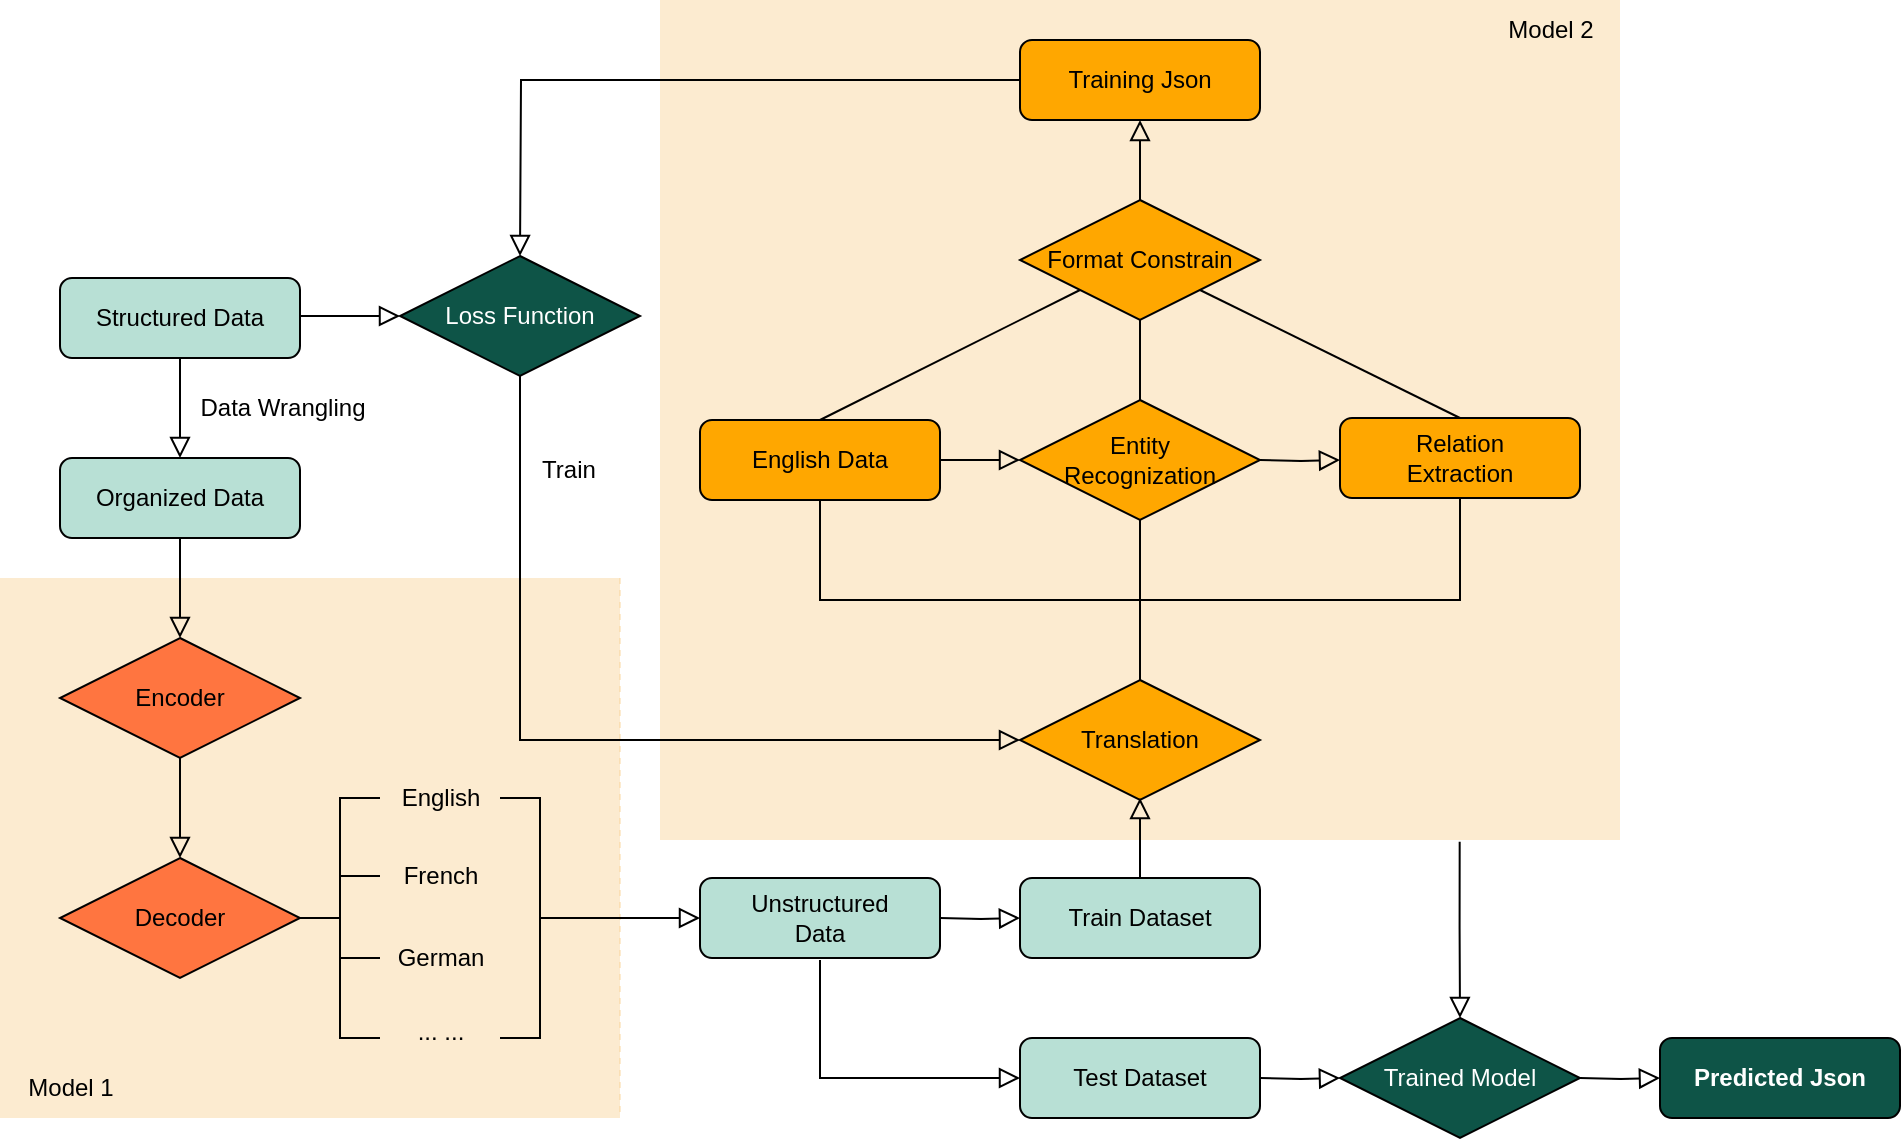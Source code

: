 <mxfile version="24.8.6">
  <diagram id="C5RBs43oDa-KdzZeNtuy" name="Page-1">
    <mxGraphModel dx="1122" dy="656" grid="1" gridSize="10" guides="1" tooltips="1" connect="1" arrows="1" fold="1" page="1" pageScale="1" pageWidth="827" pageHeight="1169" math="0" shadow="0">
      <root>
        <mxCell id="WIyWlLk6GJQsqaUBKTNV-0" />
        <mxCell id="WIyWlLk6GJQsqaUBKTNV-1" parent="WIyWlLk6GJQsqaUBKTNV-0" />
        <mxCell id="IdFYATCdx1y-YoX4mkcr-62" value="" style="swimlane;startSize=0;swimlaneFillColor=#F7CD8A;fillColor=none;opacity=40;strokeColor=none;" vertex="1" parent="WIyWlLk6GJQsqaUBKTNV-1">
          <mxGeometry x="460" y="20" width="480" height="420" as="geometry" />
        </mxCell>
        <mxCell id="IdFYATCdx1y-YoX4mkcr-64" value="Model 2" style="text;html=1;align=center;verticalAlign=middle;resizable=0;points=[];autosize=1;strokeColor=none;fillColor=none;" vertex="1" parent="IdFYATCdx1y-YoX4mkcr-62">
          <mxGeometry x="410" width="70" height="30" as="geometry" />
        </mxCell>
        <mxCell id="IdFYATCdx1y-YoX4mkcr-9" value="" style="swimlane;startSize=0;fillStyle=auto;opacity=40;fillColor=none;separatorColor=#F7CD8A;swimlaneFillColor=#F7CD8A;gradientColor=none;strokeColor=none;" vertex="1" parent="WIyWlLk6GJQsqaUBKTNV-1">
          <mxGeometry x="130" y="309" width="310" height="270" as="geometry">
            <mxRectangle x="130" y="309" width="50" height="40" as="alternateBounds" />
          </mxGeometry>
        </mxCell>
        <mxCell id="IdFYATCdx1y-YoX4mkcr-10" value="" style="strokeWidth=1;html=1;shape=mxgraph.flowchart.annotation_2;align=left;labelPosition=right;pointerEvents=1;" vertex="1" parent="IdFYATCdx1y-YoX4mkcr-9">
          <mxGeometry x="150" y="110" width="40" height="120" as="geometry" />
        </mxCell>
        <mxCell id="IdFYATCdx1y-YoX4mkcr-12" value="" style="line;strokeWidth=1;html=1;" vertex="1" parent="IdFYATCdx1y-YoX4mkcr-9">
          <mxGeometry x="170" y="144" width="20" height="10" as="geometry" />
        </mxCell>
        <mxCell id="IdFYATCdx1y-YoX4mkcr-13" value="" style="line;strokeWidth=1;html=1;" vertex="1" parent="IdFYATCdx1y-YoX4mkcr-9">
          <mxGeometry x="170" y="185" width="20" height="10" as="geometry" />
        </mxCell>
        <mxCell id="IdFYATCdx1y-YoX4mkcr-14" value="English" style="text;html=1;align=center;verticalAlign=middle;resizable=0;points=[];autosize=1;strokeColor=none;fillColor=none;" vertex="1" parent="IdFYATCdx1y-YoX4mkcr-9">
          <mxGeometry x="190" y="95" width="60" height="30" as="geometry" />
        </mxCell>
        <mxCell id="IdFYATCdx1y-YoX4mkcr-15" value="French" style="text;html=1;align=center;verticalAlign=middle;resizable=0;points=[];autosize=1;strokeColor=none;fillColor=none;" vertex="1" parent="IdFYATCdx1y-YoX4mkcr-9">
          <mxGeometry x="190" y="134" width="60" height="30" as="geometry" />
        </mxCell>
        <mxCell id="IdFYATCdx1y-YoX4mkcr-16" value="German" style="text;html=1;align=center;verticalAlign=middle;resizable=0;points=[];autosize=1;strokeColor=none;fillColor=none;" vertex="1" parent="IdFYATCdx1y-YoX4mkcr-9">
          <mxGeometry x="185" y="175" width="70" height="30" as="geometry" />
        </mxCell>
        <mxCell id="IdFYATCdx1y-YoX4mkcr-17" value="... ..." style="text;html=1;align=center;verticalAlign=middle;resizable=0;points=[];autosize=1;strokeColor=none;fillColor=none;" vertex="1" parent="IdFYATCdx1y-YoX4mkcr-9">
          <mxGeometry x="195" y="212" width="50" height="30" as="geometry" />
        </mxCell>
        <mxCell id="IdFYATCdx1y-YoX4mkcr-18" value="" style="strokeWidth=1;html=1;shape=mxgraph.flowchart.annotation_2;align=left;labelPosition=right;pointerEvents=1;rotation=-180;" vertex="1" parent="IdFYATCdx1y-YoX4mkcr-9">
          <mxGeometry x="250" y="110" width="40" height="120" as="geometry" />
        </mxCell>
        <mxCell id="IdFYATCdx1y-YoX4mkcr-41" value="Model 1" style="text;html=1;align=center;verticalAlign=middle;resizable=0;points=[];autosize=1;strokeColor=none;fillColor=none;" vertex="1" parent="IdFYATCdx1y-YoX4mkcr-9">
          <mxGeometry y="240" width="70" height="30" as="geometry" />
        </mxCell>
        <mxCell id="WIyWlLk6GJQsqaUBKTNV-2" value="" style="rounded=0;html=1;jettySize=auto;orthogonalLoop=1;fontSize=11;endArrow=block;endFill=0;endSize=8;strokeWidth=1;shadow=0;labelBackgroundColor=none;edgeStyle=orthogonalEdgeStyle;" parent="WIyWlLk6GJQsqaUBKTNV-1" source="WIyWlLk6GJQsqaUBKTNV-3" edge="1">
          <mxGeometry relative="1" as="geometry">
            <mxPoint x="220" y="249" as="targetPoint" />
          </mxGeometry>
        </mxCell>
        <mxCell id="WIyWlLk6GJQsqaUBKTNV-3" value="Structured Data" style="rounded=1;whiteSpace=wrap;html=1;fontSize=12;glass=0;strokeWidth=1;shadow=0;fillColor=#B8E0D5;" parent="WIyWlLk6GJQsqaUBKTNV-1" vertex="1">
          <mxGeometry x="160" y="159" width="120" height="40" as="geometry" />
        </mxCell>
        <mxCell id="WIyWlLk6GJQsqaUBKTNV-5" value="" style="edgeStyle=orthogonalEdgeStyle;rounded=0;html=1;jettySize=auto;orthogonalLoop=1;fontSize=11;endArrow=block;endFill=0;endSize=8;strokeWidth=1;shadow=0;labelBackgroundColor=none;" parent="WIyWlLk6GJQsqaUBKTNV-1" edge="1">
          <mxGeometry y="10" relative="1" as="geometry">
            <mxPoint as="offset" />
            <mxPoint x="280" y="178" as="sourcePoint" />
            <mxPoint x="330" y="178" as="targetPoint" />
          </mxGeometry>
        </mxCell>
        <mxCell id="WIyWlLk6GJQsqaUBKTNV-7" value="Training Json" style="rounded=1;whiteSpace=wrap;html=1;fontSize=12;glass=0;strokeWidth=1;shadow=0;fillColor=#FFA700;" parent="WIyWlLk6GJQsqaUBKTNV-1" vertex="1">
          <mxGeometry x="640" y="40" width="120" height="40" as="geometry" />
        </mxCell>
        <mxCell id="WIyWlLk6GJQsqaUBKTNV-11" value="English Data" style="rounded=1;whiteSpace=wrap;html=1;fontSize=12;glass=0;strokeWidth=1;shadow=0;fillColor=#FFA700;" parent="WIyWlLk6GJQsqaUBKTNV-1" vertex="1">
          <mxGeometry x="480" y="230" width="120" height="40" as="geometry" />
        </mxCell>
        <mxCell id="WIyWlLk6GJQsqaUBKTNV-12" value="Unstructured&lt;div&gt;Data&lt;/div&gt;" style="rounded=1;whiteSpace=wrap;html=1;fontSize=12;glass=0;strokeWidth=1;shadow=0;fillColor=#B8E0D5;" parent="WIyWlLk6GJQsqaUBKTNV-1" vertex="1">
          <mxGeometry x="480" y="459" width="120" height="40" as="geometry" />
        </mxCell>
        <mxCell id="IdFYATCdx1y-YoX4mkcr-0" value="Organized Data" style="rounded=1;whiteSpace=wrap;html=1;fillColor=#B8E0D5;" vertex="1" parent="WIyWlLk6GJQsqaUBKTNV-1">
          <mxGeometry x="160" y="249" width="120" height="40" as="geometry" />
        </mxCell>
        <mxCell id="IdFYATCdx1y-YoX4mkcr-3" value="" style="rounded=0;html=1;jettySize=auto;orthogonalLoop=1;fontSize=11;endArrow=block;endFill=0;endSize=8;strokeWidth=1;shadow=0;labelBackgroundColor=none;edgeStyle=orthogonalEdgeStyle;" edge="1" parent="WIyWlLk6GJQsqaUBKTNV-1">
          <mxGeometry relative="1" as="geometry">
            <mxPoint x="220" y="289" as="sourcePoint" />
            <mxPoint x="220" y="339" as="targetPoint" />
          </mxGeometry>
        </mxCell>
        <mxCell id="IdFYATCdx1y-YoX4mkcr-4" value="Encoder" style="rhombus;whiteSpace=wrap;html=1;fillColor=#FF7540;" vertex="1" parent="WIyWlLk6GJQsqaUBKTNV-1">
          <mxGeometry x="160" y="339" width="120" height="60" as="geometry" />
        </mxCell>
        <mxCell id="IdFYATCdx1y-YoX4mkcr-5" value="Decoder" style="rhombus;whiteSpace=wrap;html=1;fillColor=#FF7540;" vertex="1" parent="WIyWlLk6GJQsqaUBKTNV-1">
          <mxGeometry x="160" y="449" width="120" height="60" as="geometry" />
        </mxCell>
        <mxCell id="IdFYATCdx1y-YoX4mkcr-6" value="" style="rounded=0;html=1;jettySize=auto;orthogonalLoop=1;fontSize=11;endArrow=block;endFill=0;endSize=8;strokeWidth=1;shadow=0;labelBackgroundColor=none;edgeStyle=orthogonalEdgeStyle;" edge="1" parent="WIyWlLk6GJQsqaUBKTNV-1">
          <mxGeometry relative="1" as="geometry">
            <mxPoint x="220" y="399" as="sourcePoint" />
            <mxPoint x="220" y="449" as="targetPoint" />
          </mxGeometry>
        </mxCell>
        <mxCell id="IdFYATCdx1y-YoX4mkcr-7" value="Data Wrangling" style="text;html=1;align=center;verticalAlign=middle;resizable=0;points=[];autosize=1;strokeColor=none;fillColor=none;" vertex="1" parent="WIyWlLk6GJQsqaUBKTNV-1">
          <mxGeometry x="216" y="209" width="110" height="30" as="geometry" />
        </mxCell>
        <mxCell id="IdFYATCdx1y-YoX4mkcr-8" value="&lt;font color=&quot;#ffffff&quot;&gt;Loss Function&lt;/font&gt;" style="rhombus;whiteSpace=wrap;html=1;fillColor=#0E5447;" vertex="1" parent="WIyWlLk6GJQsqaUBKTNV-1">
          <mxGeometry x="330" y="148" width="120" height="60" as="geometry" />
        </mxCell>
        <mxCell id="IdFYATCdx1y-YoX4mkcr-19" value="" style="rounded=0;html=1;jettySize=auto;orthogonalLoop=1;fontSize=11;endArrow=block;endFill=0;endSize=8;strokeWidth=1;shadow=0;labelBackgroundColor=none;edgeStyle=orthogonalEdgeStyle;exitX=0;exitY=0.5;exitDx=0;exitDy=0;" edge="1" parent="WIyWlLk6GJQsqaUBKTNV-1" source="WIyWlLk6GJQsqaUBKTNV-7">
          <mxGeometry relative="1" as="geometry">
            <mxPoint x="390" y="98" as="sourcePoint" />
            <mxPoint x="390" y="148" as="targetPoint" />
          </mxGeometry>
        </mxCell>
        <mxCell id="IdFYATCdx1y-YoX4mkcr-20" value="Format Constrain" style="rhombus;whiteSpace=wrap;html=1;fillColor=#FFA700;" vertex="1" parent="WIyWlLk6GJQsqaUBKTNV-1">
          <mxGeometry x="640" y="120" width="120" height="60" as="geometry" />
        </mxCell>
        <mxCell id="IdFYATCdx1y-YoX4mkcr-21" value="Entity&lt;div&gt;Recognization&lt;/div&gt;" style="rhombus;whiteSpace=wrap;html=1;fillColor=#FFA700;" vertex="1" parent="WIyWlLk6GJQsqaUBKTNV-1">
          <mxGeometry x="640" y="220" width="120" height="60" as="geometry" />
        </mxCell>
        <mxCell id="IdFYATCdx1y-YoX4mkcr-22" value="Translation" style="rhombus;whiteSpace=wrap;html=1;fillColor=#FFA700;" vertex="1" parent="WIyWlLk6GJQsqaUBKTNV-1">
          <mxGeometry x="640" y="360" width="120" height="60" as="geometry" />
        </mxCell>
        <mxCell id="IdFYATCdx1y-YoX4mkcr-23" value="Relation&lt;div&gt;Extraction&lt;/div&gt;" style="rounded=1;whiteSpace=wrap;html=1;fontSize=12;glass=0;strokeWidth=1;shadow=0;fillColor=#FFA700;" vertex="1" parent="WIyWlLk6GJQsqaUBKTNV-1">
          <mxGeometry x="800" y="229" width="120" height="40" as="geometry" />
        </mxCell>
        <mxCell id="IdFYATCdx1y-YoX4mkcr-24" value="" style="edgeStyle=orthogonalEdgeStyle;rounded=0;html=1;jettySize=auto;orthogonalLoop=1;fontSize=11;endArrow=block;endFill=0;endSize=8;strokeWidth=1;shadow=0;labelBackgroundColor=none;entryX=0.5;entryY=1;entryDx=0;entryDy=0;exitX=0.5;exitY=0;exitDx=0;exitDy=0;" edge="1" parent="WIyWlLk6GJQsqaUBKTNV-1" source="IdFYATCdx1y-YoX4mkcr-20" target="WIyWlLk6GJQsqaUBKTNV-7">
          <mxGeometry y="10" relative="1" as="geometry">
            <mxPoint as="offset" />
            <mxPoint x="290" y="188" as="sourcePoint" />
            <mxPoint x="340" y="188" as="targetPoint" />
            <Array as="points">
              <mxPoint x="700" y="100" />
              <mxPoint x="700" y="100" />
            </Array>
          </mxGeometry>
        </mxCell>
        <mxCell id="IdFYATCdx1y-YoX4mkcr-25" value="" style="edgeStyle=orthogonalEdgeStyle;rounded=0;html=1;jettySize=auto;orthogonalLoop=1;fontSize=11;endArrow=block;endFill=0;endSize=8;strokeWidth=1;shadow=0;labelBackgroundColor=none;entryX=0;entryY=0.5;entryDx=0;entryDy=0;exitX=1;exitY=0.5;exitDx=0;exitDy=0;" edge="1" parent="WIyWlLk6GJQsqaUBKTNV-1" source="WIyWlLk6GJQsqaUBKTNV-11" target="IdFYATCdx1y-YoX4mkcr-21">
          <mxGeometry y="10" relative="1" as="geometry">
            <mxPoint as="offset" />
            <mxPoint x="710" y="141" as="sourcePoint" />
            <mxPoint x="710" y="111" as="targetPoint" />
            <Array as="points" />
          </mxGeometry>
        </mxCell>
        <mxCell id="IdFYATCdx1y-YoX4mkcr-26" value="" style="edgeStyle=orthogonalEdgeStyle;rounded=0;html=1;jettySize=auto;orthogonalLoop=1;fontSize=11;endArrow=block;endFill=0;endSize=8;strokeWidth=1;shadow=0;labelBackgroundColor=none;entryX=0;entryY=0.5;entryDx=0;entryDy=0;exitX=1;exitY=0.5;exitDx=0;exitDy=0;" edge="1" parent="WIyWlLk6GJQsqaUBKTNV-1">
          <mxGeometry y="10" relative="1" as="geometry">
            <mxPoint as="offset" />
            <mxPoint x="760" y="250" as="sourcePoint" />
            <mxPoint x="800" y="250" as="targetPoint" />
            <Array as="points" />
          </mxGeometry>
        </mxCell>
        <mxCell id="IdFYATCdx1y-YoX4mkcr-27" value="" style="endArrow=none;html=1;rounded=0;entryX=0.5;entryY=1;entryDx=0;entryDy=0;exitX=0.5;exitY=0;exitDx=0;exitDy=0;" edge="1" parent="WIyWlLk6GJQsqaUBKTNV-1" source="IdFYATCdx1y-YoX4mkcr-21" target="IdFYATCdx1y-YoX4mkcr-20">
          <mxGeometry width="50" height="50" relative="1" as="geometry">
            <mxPoint x="390" y="320" as="sourcePoint" />
            <mxPoint x="440" y="270" as="targetPoint" />
          </mxGeometry>
        </mxCell>
        <mxCell id="IdFYATCdx1y-YoX4mkcr-28" value="" style="endArrow=none;html=1;rounded=0;entryX=0.5;entryY=1;entryDx=0;entryDy=0;" edge="1" parent="WIyWlLk6GJQsqaUBKTNV-1" source="IdFYATCdx1y-YoX4mkcr-22" target="IdFYATCdx1y-YoX4mkcr-21">
          <mxGeometry width="50" height="50" relative="1" as="geometry">
            <mxPoint x="710" y="230" as="sourcePoint" />
            <mxPoint x="710" y="201" as="targetPoint" />
          </mxGeometry>
        </mxCell>
        <mxCell id="IdFYATCdx1y-YoX4mkcr-29" value="" style="shape=partialRectangle;whiteSpace=wrap;html=1;bottom=1;right=1;left=1;top=0;fillColor=none;routingCenterX=-0.5;" vertex="1" parent="WIyWlLk6GJQsqaUBKTNV-1">
          <mxGeometry x="540" y="270" width="320" height="50" as="geometry" />
        </mxCell>
        <mxCell id="IdFYATCdx1y-YoX4mkcr-30" value="" style="endArrow=none;html=1;rounded=0;entryX=0;entryY=1;entryDx=0;entryDy=0;exitX=0.5;exitY=0;exitDx=0;exitDy=0;" edge="1" parent="WIyWlLk6GJQsqaUBKTNV-1" source="WIyWlLk6GJQsqaUBKTNV-11" target="IdFYATCdx1y-YoX4mkcr-20">
          <mxGeometry width="50" height="50" relative="1" as="geometry">
            <mxPoint x="710" y="209" as="sourcePoint" />
            <mxPoint x="710" y="180" as="targetPoint" />
          </mxGeometry>
        </mxCell>
        <mxCell id="IdFYATCdx1y-YoX4mkcr-31" value="" style="endArrow=none;html=1;rounded=0;entryX=1;entryY=1;entryDx=0;entryDy=0;exitX=0.5;exitY=0;exitDx=0;exitDy=0;" edge="1" parent="WIyWlLk6GJQsqaUBKTNV-1" source="IdFYATCdx1y-YoX4mkcr-23" target="IdFYATCdx1y-YoX4mkcr-20">
          <mxGeometry width="50" height="50" relative="1" as="geometry">
            <mxPoint x="550" y="219" as="sourcePoint" />
            <mxPoint x="680" y="165" as="targetPoint" />
          </mxGeometry>
        </mxCell>
        <mxCell id="IdFYATCdx1y-YoX4mkcr-32" value="Train Dataset" style="rounded=1;whiteSpace=wrap;html=1;fontSize=12;glass=0;strokeWidth=1;shadow=0;fillColor=#B8E0D5;" vertex="1" parent="WIyWlLk6GJQsqaUBKTNV-1">
          <mxGeometry x="640" y="459" width="120" height="40" as="geometry" />
        </mxCell>
        <mxCell id="IdFYATCdx1y-YoX4mkcr-33" value="Test Dataset" style="rounded=1;whiteSpace=wrap;html=1;fontSize=12;glass=0;strokeWidth=1;shadow=0;fillColor=#B8E0D5;" vertex="1" parent="WIyWlLk6GJQsqaUBKTNV-1">
          <mxGeometry x="640" y="539" width="120" height="40" as="geometry" />
        </mxCell>
        <mxCell id="IdFYATCdx1y-YoX4mkcr-34" value="&lt;font color=&quot;#ffffff&quot;&gt;Trained Model&lt;/font&gt;" style="rhombus;whiteSpace=wrap;html=1;fillColor=#0E5447;" vertex="1" parent="WIyWlLk6GJQsqaUBKTNV-1">
          <mxGeometry x="800" y="529" width="120" height="60" as="geometry" />
        </mxCell>
        <mxCell id="IdFYATCdx1y-YoX4mkcr-35" value="&lt;font color=&quot;#ffffff&quot;&gt;&lt;b&gt;Predicted Json&lt;/b&gt;&lt;/font&gt;" style="rounded=1;whiteSpace=wrap;html=1;fontSize=12;glass=0;strokeWidth=1;shadow=0;fillColor=#0E5447;" vertex="1" parent="WIyWlLk6GJQsqaUBKTNV-1">
          <mxGeometry x="960" y="539" width="120" height="40" as="geometry" />
        </mxCell>
        <mxCell id="IdFYATCdx1y-YoX4mkcr-36" value="" style="edgeStyle=orthogonalEdgeStyle;rounded=0;html=1;jettySize=auto;orthogonalLoop=1;fontSize=11;endArrow=block;endFill=0;endSize=8;strokeWidth=1;shadow=0;labelBackgroundColor=none;entryX=0;entryY=0.5;entryDx=0;entryDy=0;exitX=0;exitY=0.5;exitDx=0;exitDy=0;exitPerimeter=0;" edge="1" parent="WIyWlLk6GJQsqaUBKTNV-1" source="IdFYATCdx1y-YoX4mkcr-18" target="WIyWlLk6GJQsqaUBKTNV-12">
          <mxGeometry y="10" relative="1" as="geometry">
            <mxPoint as="offset" />
            <mxPoint x="610" y="260" as="sourcePoint" />
            <mxPoint x="650" y="260" as="targetPoint" />
            <Array as="points" />
          </mxGeometry>
        </mxCell>
        <mxCell id="IdFYATCdx1y-YoX4mkcr-37" value="" style="edgeStyle=orthogonalEdgeStyle;rounded=0;html=1;jettySize=auto;orthogonalLoop=1;fontSize=11;endArrow=block;endFill=0;endSize=8;strokeWidth=1;shadow=0;labelBackgroundColor=none;entryX=0;entryY=0.5;entryDx=0;entryDy=0;exitX=1;exitY=0.5;exitDx=0;exitDy=0;" edge="1" parent="WIyWlLk6GJQsqaUBKTNV-1">
          <mxGeometry y="10" relative="1" as="geometry">
            <mxPoint as="offset" />
            <mxPoint x="600" y="479" as="sourcePoint" />
            <mxPoint x="640" y="479" as="targetPoint" />
            <Array as="points" />
          </mxGeometry>
        </mxCell>
        <mxCell id="IdFYATCdx1y-YoX4mkcr-38" value="" style="edgeStyle=orthogonalEdgeStyle;rounded=0;html=1;jettySize=auto;orthogonalLoop=1;fontSize=11;endArrow=block;endFill=0;endSize=8;strokeWidth=1;shadow=0;labelBackgroundColor=none;entryX=0;entryY=0.5;entryDx=0;entryDy=0;" edge="1" parent="WIyWlLk6GJQsqaUBKTNV-1" target="IdFYATCdx1y-YoX4mkcr-33">
          <mxGeometry y="10" relative="1" as="geometry">
            <mxPoint as="offset" />
            <mxPoint x="540" y="500" as="sourcePoint" />
            <mxPoint x="650" y="489" as="targetPoint" />
            <Array as="points">
              <mxPoint x="540" y="559" />
            </Array>
          </mxGeometry>
        </mxCell>
        <mxCell id="IdFYATCdx1y-YoX4mkcr-39" value="" style="edgeStyle=orthogonalEdgeStyle;rounded=0;html=1;jettySize=auto;orthogonalLoop=1;fontSize=11;endArrow=block;endFill=0;endSize=8;strokeWidth=1;shadow=0;labelBackgroundColor=none;entryX=0;entryY=0.5;entryDx=0;entryDy=0;exitX=1;exitY=0.5;exitDx=0;exitDy=0;" edge="1" parent="WIyWlLk6GJQsqaUBKTNV-1">
          <mxGeometry y="10" relative="1" as="geometry">
            <mxPoint as="offset" />
            <mxPoint x="760" y="559" as="sourcePoint" />
            <mxPoint x="800" y="559" as="targetPoint" />
            <Array as="points" />
          </mxGeometry>
        </mxCell>
        <mxCell id="IdFYATCdx1y-YoX4mkcr-40" value="" style="edgeStyle=orthogonalEdgeStyle;rounded=0;html=1;jettySize=auto;orthogonalLoop=1;fontSize=11;endArrow=block;endFill=0;endSize=8;strokeWidth=1;shadow=0;labelBackgroundColor=none;entryX=0;entryY=0.5;entryDx=0;entryDy=0;exitX=1;exitY=0.5;exitDx=0;exitDy=0;" edge="1" parent="WIyWlLk6GJQsqaUBKTNV-1">
          <mxGeometry y="10" relative="1" as="geometry">
            <mxPoint as="offset" />
            <mxPoint x="920" y="559" as="sourcePoint" />
            <mxPoint x="960" y="559" as="targetPoint" />
            <Array as="points" />
          </mxGeometry>
        </mxCell>
        <mxCell id="IdFYATCdx1y-YoX4mkcr-63" value="" style="edgeStyle=orthogonalEdgeStyle;rounded=0;html=1;jettySize=auto;orthogonalLoop=1;fontSize=11;endArrow=block;endFill=0;endSize=8;strokeWidth=1;shadow=0;labelBackgroundColor=none;entryX=0.5;entryY=1;entryDx=0;entryDy=0;exitX=0.5;exitY=0;exitDx=0;exitDy=0;" edge="1" parent="WIyWlLk6GJQsqaUBKTNV-1">
          <mxGeometry y="10" relative="1" as="geometry">
            <mxPoint as="offset" />
            <mxPoint x="700" y="459" as="sourcePoint" />
            <mxPoint x="700" y="419" as="targetPoint" />
            <Array as="points">
              <mxPoint x="700" y="439" />
              <mxPoint x="700" y="439" />
            </Array>
          </mxGeometry>
        </mxCell>
        <mxCell id="IdFYATCdx1y-YoX4mkcr-65" value="Train" style="text;html=1;align=center;verticalAlign=middle;resizable=0;points=[];autosize=1;strokeColor=none;fillColor=none;" vertex="1" parent="WIyWlLk6GJQsqaUBKTNV-1">
          <mxGeometry x="389" y="240" width="50" height="30" as="geometry" />
        </mxCell>
        <mxCell id="IdFYATCdx1y-YoX4mkcr-67" value="" style="rounded=0;html=1;jettySize=auto;orthogonalLoop=1;fontSize=11;endArrow=block;endFill=0;endSize=8;strokeWidth=1;shadow=0;labelBackgroundColor=none;edgeStyle=orthogonalEdgeStyle;exitX=0.5;exitY=1;exitDx=0;exitDy=0;entryX=0;entryY=0.5;entryDx=0;entryDy=0;" edge="1" parent="WIyWlLk6GJQsqaUBKTNV-1" source="IdFYATCdx1y-YoX4mkcr-8" target="IdFYATCdx1y-YoX4mkcr-22">
          <mxGeometry relative="1" as="geometry">
            <mxPoint x="650" y="70" as="sourcePoint" />
            <mxPoint x="400" y="158" as="targetPoint" />
          </mxGeometry>
        </mxCell>
        <mxCell id="IdFYATCdx1y-YoX4mkcr-69" value="" style="rounded=0;html=1;jettySize=auto;orthogonalLoop=1;fontSize=11;endArrow=block;endFill=0;endSize=8;strokeWidth=1;shadow=0;labelBackgroundColor=none;edgeStyle=orthogonalEdgeStyle;entryX=0.5;entryY=0;entryDx=0;entryDy=0;exitX=0.833;exitY=1.002;exitDx=0;exitDy=0;exitPerimeter=0;" edge="1" parent="WIyWlLk6GJQsqaUBKTNV-1" source="IdFYATCdx1y-YoX4mkcr-62" target="IdFYATCdx1y-YoX4mkcr-34">
          <mxGeometry relative="1" as="geometry">
            <mxPoint x="859" y="441" as="sourcePoint" />
            <mxPoint x="859" y="491" as="targetPoint" />
          </mxGeometry>
        </mxCell>
      </root>
    </mxGraphModel>
  </diagram>
</mxfile>
